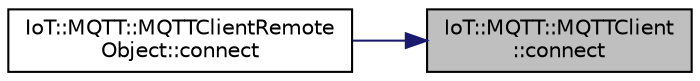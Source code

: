 digraph "IoT::MQTT::MQTTClient::connect"
{
 // LATEX_PDF_SIZE
  edge [fontname="Helvetica",fontsize="10",labelfontname="Helvetica",labelfontsize="10"];
  node [fontname="Helvetica",fontsize="10",shape=record];
  rankdir="RL";
  Node1 [label="IoT::MQTT::MQTTClient\l::connect",height=0.2,width=0.4,color="black", fillcolor="grey75", style="filled", fontcolor="black",tooltip="Returns true if the client is currently connected to the server."];
  Node1 -> Node2 [dir="back",color="midnightblue",fontsize="10",style="solid",fontname="Helvetica"];
  Node2 [label="IoT::MQTT::MQTTClientRemote\lObject::connect",height=0.2,width=0.4,color="black", fillcolor="white", style="filled",URL="$classIoT_1_1MQTT_1_1MQTTClientRemoteObject.html#a9d402272a37ed6014a9910e2d6bffef1",tooltip="Destroys the MQTTClientRemoteObject."];
}
